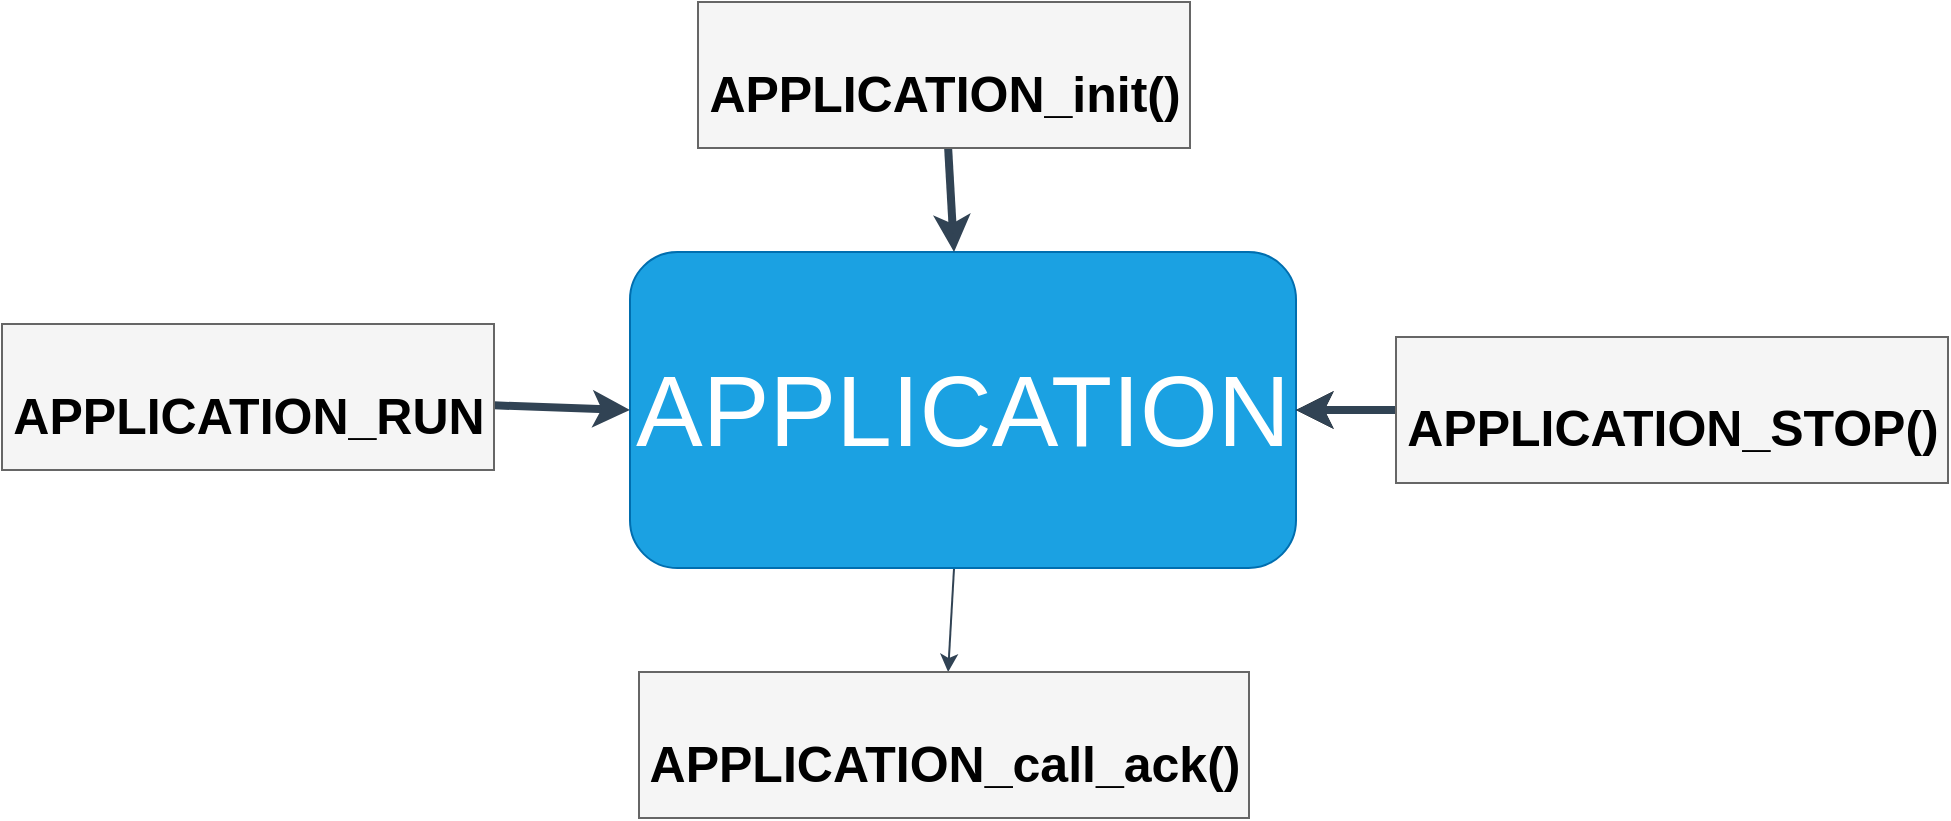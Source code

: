 <mxfile>
    <diagram id="pVl_K2nNj7AUq5h1FIZN" name="APPLICATION_MODULE">
        <mxGraphModel dx="804" dy="166" grid="0" gridSize="10" guides="1" tooltips="1" connect="1" arrows="1" fold="1" page="0" pageScale="1" pageWidth="850" pageHeight="1100" background="#ffffff" math="0" shadow="0">
            <root>
                <mxCell id="0"/>
                <mxCell id="1" parent="0"/>
                <mxCell id="taXM-oCJhDdtLSLZxJ9Q-22" value="" style="edgeStyle=none;html=1;fontColor=#000000;fillColor=#647687;strokeColor=#314354;" parent="1" source="15" target="9oPrn0S446aouoqr-ynn-22" edge="1">
                    <mxGeometry relative="1" as="geometry"/>
                </mxCell>
                <mxCell id="15" value="&lt;font style=&quot;font-size: 50px&quot;&gt;APPLICATION&lt;/font&gt;" style="rounded=1;whiteSpace=wrap;html=1;fillColor=#1ba1e2;fontColor=#ffffff;strokeColor=#006EAF;" parent="1" vertex="1">
                    <mxGeometry x="735" y="652" width="333" height="158" as="geometry"/>
                </mxCell>
                <mxCell id="16" style="edgeStyle=none;rounded=0;html=1;fontSize=25;fontColor=#000000;strokeWidth=4;fillColor=#647687;strokeColor=#314354;" parent="1" source="17" target="15" edge="1">
                    <mxGeometry relative="1" as="geometry"/>
                </mxCell>
                <mxCell id="17" value="&lt;font color=&quot;#000000&quot;&gt;&lt;span style=&quot;font-size: 25px&quot;&gt;&lt;b&gt;APPLICATION_init()&lt;/b&gt;&lt;/span&gt;&lt;/font&gt;" style="text;html=1;align=center;verticalAlign=middle;resizable=0;points=[];autosize=1;strokeColor=#666666;fillColor=#f5f5f5;fontSize=50;fontColor=#333333;" parent="1" vertex="1">
                    <mxGeometry x="769" y="527" width="246" height="73" as="geometry"/>
                </mxCell>
                <mxCell id="18" style="edgeStyle=none;rounded=0;html=1;entryX=0;entryY=0.5;entryDx=0;entryDy=0;fontSize=25;fontColor=#000000;strokeWidth=4;fillColor=#647687;strokeColor=#314354;" parent="1" source="19" target="15" edge="1">
                    <mxGeometry relative="1" as="geometry"/>
                </mxCell>
                <mxCell id="19" value="&lt;font color=&quot;#000000&quot;&gt;&lt;span style=&quot;font-size: 25px&quot;&gt;&lt;b&gt;APPLICATION_RUN&lt;/b&gt;&lt;/span&gt;&lt;/font&gt;" style="text;html=1;align=center;verticalAlign=middle;resizable=0;points=[];autosize=1;strokeColor=#666666;fillColor=#f5f5f5;fontSize=50;fontColor=#333333;" parent="1" vertex="1">
                    <mxGeometry x="421" y="688" width="246" height="73" as="geometry"/>
                </mxCell>
                <mxCell id="20" style="edgeStyle=none;rounded=0;html=1;fontSize=25;fontColor=#000000;strokeWidth=4;" parent="1" source="22" target="15" edge="1">
                    <mxGeometry relative="1" as="geometry"/>
                </mxCell>
                <mxCell id="21" value="" style="edgeStyle=none;rounded=0;html=1;fontSize=25;fontColor=#000000;strokeWidth=4;fillColor=#647687;strokeColor=#314354;" parent="1" source="22" target="15" edge="1">
                    <mxGeometry relative="1" as="geometry"/>
                </mxCell>
                <mxCell id="22" value="&lt;font color=&quot;#000000&quot;&gt;&lt;span style=&quot;font-size: 25px&quot;&gt;&lt;b&gt;APPLICATION_STOP()&lt;/b&gt;&lt;/span&gt;&lt;/font&gt;" style="text;html=1;align=center;verticalAlign=middle;resizable=0;points=[];autosize=1;strokeColor=#666666;fillColor=#f5f5f5;fontSize=50;fontColor=#333333;" parent="1" vertex="1">
                    <mxGeometry x="1118" y="694.5" width="276" height="73" as="geometry"/>
                </mxCell>
                <mxCell id="9oPrn0S446aouoqr-ynn-22" value="&lt;font color=&quot;#000000&quot;&gt;&lt;span style=&quot;font-size: 25px&quot;&gt;&lt;b&gt;APPLICATION_call_ack()&lt;/b&gt;&lt;/span&gt;&lt;/font&gt;" style="text;html=1;align=center;verticalAlign=middle;resizable=0;points=[];autosize=1;strokeColor=#666666;fillColor=#f5f5f5;fontSize=50;fontColor=#333333;" parent="1" vertex="1">
                    <mxGeometry x="739.5" y="862" width="305" height="73" as="geometry"/>
                </mxCell>
            </root>
        </mxGraphModel>
    </diagram>
    <diagram id="IdjmtzWCZh84WVYEiij-" name="APPLICATION FUNS DESCRIPTION">
        <mxGraphModel dx="1604" dy="966" grid="0" gridSize="10" guides="1" tooltips="1" connect="1" arrows="1" fold="1" page="0" pageScale="1" pageWidth="850" pageHeight="1100" background="#ffffff" math="0" shadow="0">
            <root>
                <mxCell id="qwvSfmn6KM1sL0_e8QMi-0"/>
                <mxCell id="qwvSfmn6KM1sL0_e8QMi-1" parent="qwvSfmn6KM1sL0_e8QMi-0"/>
                <mxCell id="qwvSfmn6KM1sL0_e8QMi-2" value="&lt;font color=&quot;#000000&quot; style=&quot;font-size: 25px&quot;&gt;void APPLICATION_init ( void )&lt;/font&gt;" style="text;html=1;align=center;verticalAlign=middle;resizable=0;points=[];autosize=1;strokeColor=none;fillColor=none;" parent="qwvSfmn6KM1sL0_e8QMi-1" vertex="1">
                    <mxGeometry x="-151" y="-19" width="354" height="22" as="geometry"/>
                </mxCell>
                <mxCell id="qwvSfmn6KM1sL0_e8QMi-3" value="void APPLICATION_run ( void )" style="text;html=1;align=center;verticalAlign=middle;resizable=0;points=[];autosize=1;strokeColor=none;fillColor=none;fontSize=25;fontColor=#000000;" parent="qwvSfmn6KM1sL0_e8QMi-1" vertex="1">
                    <mxGeometry x="-147" y="27" width="358" height="34" as="geometry"/>
                </mxCell>
                <mxCell id="qwvSfmn6KM1sL0_e8QMi-4" value="void APPLICATION_stop( void )" style="text;html=1;align=center;verticalAlign=middle;resizable=0;points=[];autosize=1;strokeColor=none;fillColor=none;fontSize=25;fontColor=#000000;" parent="qwvSfmn6KM1sL0_e8QMi-1" vertex="1">
                    <mxGeometry x="-151" y="79" width="362" height="34" as="geometry"/>
                </mxCell>
                <mxCell id="PJISWJXnCo0DOWPGqhHS-0" value="void APPLICATION_call_back( void )" style="text;html=1;align=center;verticalAlign=middle;resizable=0;points=[];autosize=1;strokeColor=none;fillColor=none;fontSize=25;fontColor=#000000;" parent="qwvSfmn6KM1sL0_e8QMi-1" vertex="1">
                    <mxGeometry x="-151" y="131" width="419" height="34" as="geometry"/>
                </mxCell>
            </root>
        </mxGraphModel>
    </diagram>
    <diagram id="9-0ecEzC9DlsU3SKIrWK" name="APPLICATION_init">
        <mxGraphModel dx="1204" dy="566" grid="0" gridSize="10" guides="1" tooltips="1" connect="1" arrows="1" fold="1" page="0" pageScale="1" pageWidth="850" pageHeight="1100" background="#ffffff" math="0" shadow="0">
            <root>
                <mxCell id="DEajQo9CKTnQUe98IB-J-0"/>
                <mxCell id="DEajQo9CKTnQUe98IB-J-1" parent="DEajQo9CKTnQUe98IB-J-0"/>
                <mxCell id="DEajQo9CKTnQUe98IB-J-8" value="" style="edgeStyle=none;html=1;fillColor=#647687;strokeColor=#314354;" parent="DEajQo9CKTnQUe98IB-J-1" source="DEajQo9CKTnQUe98IB-J-2" target="DEajQo9CKTnQUe98IB-J-7" edge="1">
                    <mxGeometry relative="1" as="geometry"/>
                </mxCell>
                <mxCell id="DEajQo9CKTnQUe98IB-J-2" value="START" style="rounded=1;whiteSpace=wrap;html=1;fillColor=#1ba1e2;fontColor=#ffffff;strokeColor=#006EAF;" parent="DEajQo9CKTnQUe98IB-J-1" vertex="1">
                    <mxGeometry x="111" y="10" width="120" height="60" as="geometry"/>
                </mxCell>
                <mxCell id="DEajQo9CKTnQUe98IB-J-12" value="" style="edgeStyle=none;html=1;fillColor=#647687;strokeColor=#314354;" parent="DEajQo9CKTnQUe98IB-J-1" source="DEajQo9CKTnQUe98IB-J-7" target="DEajQo9CKTnQUe98IB-J-11" edge="1">
                    <mxGeometry relative="1" as="geometry"/>
                </mxCell>
                <mxCell id="DEajQo9CKTnQUe98IB-J-7" value="LCD_init ( )" style="rounded=1;whiteSpace=wrap;html=1;fillColor=#1ba1e2;fontColor=#ffffff;strokeColor=#006EAF;" parent="DEajQo9CKTnQUe98IB-J-1" vertex="1">
                    <mxGeometry x="111" y="102" width="120" height="60" as="geometry"/>
                </mxCell>
                <mxCell id="DEajQo9CKTnQUe98IB-J-14" value="" style="edgeStyle=none;html=1;fillColor=#647687;strokeColor=#314354;" parent="DEajQo9CKTnQUe98IB-J-1" source="DEajQo9CKTnQUe98IB-J-11" target="DEajQo9CKTnQUe98IB-J-13" edge="1">
                    <mxGeometry relative="1" as="geometry"/>
                </mxCell>
                <mxCell id="DEajQo9CKTnQUe98IB-J-11" value="KEYPAD_init ( )" style="whiteSpace=wrap;html=1;fillColor=#1ba1e2;strokeColor=#006EAF;fontColor=#ffffff;rounded=1;" parent="DEajQo9CKTnQUe98IB-J-1" vertex="1">
                    <mxGeometry x="111" y="194" width="120" height="60" as="geometry"/>
                </mxCell>
                <mxCell id="DEajQo9CKTnQUe98IB-J-16" value="" style="edgeStyle=none;html=1;fillColor=#647687;strokeColor=#314354;" parent="DEajQo9CKTnQUe98IB-J-1" source="DEajQo9CKTnQUe98IB-J-13" target="DEajQo9CKTnQUe98IB-J-15" edge="1">
                    <mxGeometry relative="1" as="geometry"/>
                </mxCell>
                <mxCell id="DEajQo9CKTnQUe98IB-J-13" value="TIMER_init()" style="whiteSpace=wrap;html=1;fillColor=#1ba1e2;strokeColor=#006EAF;fontColor=#ffffff;rounded=1;" parent="DEajQo9CKTnQUe98IB-J-1" vertex="1">
                    <mxGeometry x="111" y="305" width="120" height="60" as="geometry"/>
                </mxCell>
                <mxCell id="qrz_30wE5a626XoJJ-B8-1" value="" style="edgeStyle=none;html=1;fillColor=#647687;strokeColor=#314354;" parent="DEajQo9CKTnQUe98IB-J-1" source="DEajQo9CKTnQUe98IB-J-15" target="qrz_30wE5a626XoJJ-B8-0" edge="1">
                    <mxGeometry relative="1" as="geometry"/>
                </mxCell>
                <mxCell id="DEajQo9CKTnQUe98IB-J-15" value="TIMER_set_tick_value()" style="whiteSpace=wrap;html=1;fillColor=#1ba1e2;strokeColor=#006EAF;fontColor=#ffffff;rounded=1;" parent="DEajQo9CKTnQUe98IB-J-1" vertex="1">
                    <mxGeometry x="97.5" y="403" width="147" height="60" as="geometry"/>
                </mxCell>
                <mxCell id="qrz_30wE5a626XoJJ-B8-3" value="" style="edgeStyle=none;html=1;fillColor=#647687;strokeColor=#314354;" parent="DEajQo9CKTnQUe98IB-J-1" source="qrz_30wE5a626XoJJ-B8-0" target="qrz_30wE5a626XoJJ-B8-2" edge="1">
                    <mxGeometry relative="1" as="geometry"/>
                </mxCell>
                <mxCell id="qrz_30wE5a626XoJJ-B8-0" value="TIMER_set_call_back_ISR()" style="whiteSpace=wrap;html=1;fillColor=#1ba1e2;strokeColor=#006EAF;fontColor=#ffffff;rounded=1;" parent="DEajQo9CKTnQUe98IB-J-1" vertex="1">
                    <mxGeometry x="83" y="504" width="176" height="60" as="geometry"/>
                </mxCell>
                <mxCell id="qrz_30wE5a626XoJJ-B8-2" value="END" style="whiteSpace=wrap;html=1;fillColor=#1ba1e2;strokeColor=#006EAF;fontColor=#ffffff;rounded=1;" parent="DEajQo9CKTnQUe98IB-J-1" vertex="1">
                    <mxGeometry x="83" y="598" width="176" height="60" as="geometry"/>
                </mxCell>
            </root>
        </mxGraphModel>
    </diagram>
    <diagram id="QWFo79b15YE1BTTciqa9" name="APPLICATION_run">
        <mxGraphModel dx="2004" dy="566" grid="0" gridSize="10" guides="1" tooltips="1" connect="1" arrows="1" fold="1" page="0" pageScale="1" pageWidth="850" pageHeight="1100" background="#ffffff" math="0" shadow="0">
            <root>
                <mxCell id="M9MBL556OO1B1Fl4TMW_-0"/>
                <mxCell id="M9MBL556OO1B1Fl4TMW_-1" parent="M9MBL556OO1B1Fl4TMW_-0"/>
                <mxCell id="M9MBL556OO1B1Fl4TMW_-4" value="" style="edgeStyle=none;html=1;" parent="M9MBL556OO1B1Fl4TMW_-1" source="M9MBL556OO1B1Fl4TMW_-2" edge="1">
                    <mxGeometry relative="1" as="geometry">
                        <mxPoint x="146" y="127" as="targetPoint"/>
                    </mxGeometry>
                </mxCell>
                <mxCell id="0UAVqkyqsbaPLmaj89Xz-1" value="" style="edgeStyle=none;html=1;fillColor=#647687;strokeColor=#314354;" parent="M9MBL556OO1B1Fl4TMW_-1" source="M9MBL556OO1B1Fl4TMW_-2" target="0UAVqkyqsbaPLmaj89Xz-0" edge="1">
                    <mxGeometry relative="1" as="geometry"/>
                </mxCell>
                <mxCell id="M9MBL556OO1B1Fl4TMW_-2" value="START" style="rounded=1;whiteSpace=wrap;html=1;fillColor=#1ba1e2;fontColor=#ffffff;strokeColor=#006EAF;" parent="M9MBL556OO1B1Fl4TMW_-1" vertex="1">
                    <mxGeometry x="86" y="19" width="120" height="60" as="geometry"/>
                </mxCell>
                <mxCell id="0UAVqkyqsbaPLmaj89Xz-3" value="" style="edgeStyle=none;html=1;fillColor=#647687;strokeColor=#314354;" parent="M9MBL556OO1B1Fl4TMW_-1" source="0UAVqkyqsbaPLmaj89Xz-0" target="0UAVqkyqsbaPLmaj89Xz-2" edge="1">
                    <mxGeometry relative="1" as="geometry"/>
                </mxCell>
                <mxCell id="0UAVqkyqsbaPLmaj89Xz-11" value="" style="edgeStyle=none;html=1;fontColor=#000000;fillColor=#647687;strokeColor=#314354;" parent="M9MBL556OO1B1Fl4TMW_-1" source="0UAVqkyqsbaPLmaj89Xz-0" target="0UAVqkyqsbaPLmaj89Xz-10" edge="1">
                    <mxGeometry relative="1" as="geometry"/>
                </mxCell>
                <mxCell id="0UAVqkyqsbaPLmaj89Xz-0" value="if &lt;br&gt;(G_counter &amp;gt; LCD_CHECK_TIME)" style="rhombus;whiteSpace=wrap;html=1;fillColor=#1ba1e2;strokeColor=#006EAF;fontColor=#ffffff;rounded=1;" parent="M9MBL556OO1B1Fl4TMW_-1" vertex="1">
                    <mxGeometry x="37" y="114" width="223" height="156" as="geometry"/>
                </mxCell>
                <mxCell id="0UAVqkyqsbaPLmaj89Xz-5" value="" style="edgeStyle=none;html=1;fillColor=#647687;strokeColor=#314354;" parent="M9MBL556OO1B1Fl4TMW_-1" source="0UAVqkyqsbaPLmaj89Xz-2" target="0UAVqkyqsbaPLmaj89Xz-4" edge="1">
                    <mxGeometry relative="1" as="geometry"/>
                </mxCell>
                <mxCell id="0UAVqkyqsbaPLmaj89Xz-9" value="" style="edgeStyle=none;html=1;fontColor=#000000;fillColor=#647687;strokeColor=#314354;" parent="M9MBL556OO1B1Fl4TMW_-1" source="0UAVqkyqsbaPLmaj89Xz-2" target="0UAVqkyqsbaPLmaj89Xz-8" edge="1">
                    <mxGeometry relative="1" as="geometry"/>
                </mxCell>
                <mxCell id="0UAVqkyqsbaPLmaj89Xz-2" value="if &lt;br&gt;(G_counter &amp;gt; KEYPAD_CHECK_TIME)" style="rhombus;whiteSpace=wrap;html=1;fillColor=#1ba1e2;strokeColor=#006EAF;fontColor=#ffffff;rounded=1;" parent="M9MBL556OO1B1Fl4TMW_-1" vertex="1">
                    <mxGeometry x="22" y="320" width="248" height="188" as="geometry"/>
                </mxCell>
                <mxCell id="0UAVqkyqsbaPLmaj89Xz-4" value="SLEEP TILL NEXT TICK" style="whiteSpace=wrap;html=1;fillColor=#1ba1e2;strokeColor=#006EAF;fontColor=#ffffff;rounded=1;" parent="M9MBL556OO1B1Fl4TMW_-1" vertex="1">
                    <mxGeometry x="97" y="1000" width="120" height="60" as="geometry"/>
                </mxCell>
                <mxCell id="0UAVqkyqsbaPLmaj89Xz-6" value="&lt;font color=&quot;#000000&quot;&gt;NO&lt;/font&gt;" style="text;html=1;align=center;verticalAlign=middle;resizable=0;points=[];autosize=1;strokeColor=none;fillColor=none;" parent="M9MBL556OO1B1Fl4TMW_-1" vertex="1">
                    <mxGeometry x="116" y="530" width="28" height="18" as="geometry"/>
                </mxCell>
                <mxCell id="0UAVqkyqsbaPLmaj89Xz-7" value="&lt;font color=&quot;#000000&quot;&gt;NO&lt;/font&gt;" style="text;html=1;align=center;verticalAlign=middle;resizable=0;points=[];autosize=1;strokeColor=none;fillColor=none;" parent="M9MBL556OO1B1Fl4TMW_-1" vertex="1">
                    <mxGeometry x="112" y="281" width="28" height="18" as="geometry"/>
                </mxCell>
                <mxCell id="j_fgFJuxl-BHrtcl-JQv-1" value="" style="edgeStyle=none;html=1;fontColor=#000000;" parent="M9MBL556OO1B1Fl4TMW_-1" source="0UAVqkyqsbaPLmaj89Xz-8" edge="1">
                    <mxGeometry relative="1" as="geometry">
                        <mxPoint x="-219" y="417" as="targetPoint"/>
                    </mxGeometry>
                </mxCell>
                <mxCell id="j_fgFJuxl-BHrtcl-JQv-3" value="" style="edgeStyle=none;html=1;fontColor=#000000;fillColor=#647687;strokeColor=#314354;" parent="M9MBL556OO1B1Fl4TMW_-1" source="0UAVqkyqsbaPLmaj89Xz-8" target="j_fgFJuxl-BHrtcl-JQv-2" edge="1">
                    <mxGeometry relative="1" as="geometry"/>
                </mxCell>
                <mxCell id="0UAVqkyqsbaPLmaj89Xz-8" value="KEYPAD_run_periodic()" style="whiteSpace=wrap;html=1;fillColor=#1ba1e2;strokeColor=#006EAF;fontColor=#ffffff;rounded=1;" parent="M9MBL556OO1B1Fl4TMW_-1" vertex="1">
                    <mxGeometry x="-162" y="387" width="142" height="60" as="geometry"/>
                </mxCell>
                <mxCell id="0UAVqkyqsbaPLmaj89Xz-14" style="edgeStyle=none;html=1;fontColor=#000000;fillColor=#647687;strokeColor=#314354;" parent="M9MBL556OO1B1Fl4TMW_-1" source="0UAVqkyqsbaPLmaj89Xz-10" edge="1">
                    <mxGeometry relative="1" as="geometry">
                        <mxPoint x="148" y="272" as="targetPoint"/>
                        <Array as="points">
                            <mxPoint x="-184" y="192"/>
                            <mxPoint x="-184" y="272"/>
                        </Array>
                    </mxGeometry>
                </mxCell>
                <mxCell id="0UAVqkyqsbaPLmaj89Xz-10" value="LCD_run_periodic()" style="whiteSpace=wrap;html=1;fillColor=#1ba1e2;strokeColor=#006EAF;fontColor=#ffffff;rounded=1;" parent="M9MBL556OO1B1Fl4TMW_-1" vertex="1">
                    <mxGeometry x="-156" y="162" width="120" height="60" as="geometry"/>
                </mxCell>
                <mxCell id="0UAVqkyqsbaPLmaj89Xz-13" value="&lt;font color=&quot;#000000&quot;&gt;YES&lt;/font&gt;" style="text;html=1;align=center;verticalAlign=middle;resizable=0;points=[];autosize=1;strokeColor=none;fillColor=none;" parent="M9MBL556OO1B1Fl4TMW_-1" vertex="1">
                    <mxGeometry x="-7" y="162" width="34" height="18" as="geometry"/>
                </mxCell>
                <mxCell id="0UAVqkyqsbaPLmaj89Xz-17" value="&lt;font color=&quot;#000000&quot;&gt;YES&lt;/font&gt;" style="text;html=1;align=center;verticalAlign=middle;resizable=0;points=[];autosize=1;strokeColor=none;fillColor=none;" parent="M9MBL556OO1B1Fl4TMW_-1" vertex="1">
                    <mxGeometry x="-19" y="393" width="34" height="18" as="geometry"/>
                </mxCell>
                <mxCell id="j_fgFJuxl-BHrtcl-JQv-4" style="edgeStyle=none;html=1;fontColor=#000000;fillColor=#647687;strokeColor=#314354;" parent="M9MBL556OO1B1Fl4TMW_-1" source="j_fgFJuxl-BHrtcl-JQv-2" edge="1">
                    <mxGeometry relative="1" as="geometry">
                        <mxPoint x="148" y="519" as="targetPoint"/>
                        <Array as="points">
                            <mxPoint x="-335" y="510"/>
                        </Array>
                    </mxGeometry>
                </mxCell>
                <mxCell id="j_fgFJuxl-BHrtcl-JQv-8" style="edgeStyle=none;html=1;fontColor=#000000;entryX=0.5;entryY=0;entryDx=0;entryDy=0;fillColor=#647687;strokeColor=#314354;" parent="M9MBL556OO1B1Fl4TMW_-1" source="j_fgFJuxl-BHrtcl-JQv-2" target="j_fgFJuxl-BHrtcl-JQv-6" edge="1">
                    <mxGeometry relative="1" as="geometry">
                        <mxPoint x="-514.8" y="414" as="targetPoint"/>
                        <Array as="points">
                            <mxPoint x="-509" y="414"/>
                        </Array>
                    </mxGeometry>
                </mxCell>
                <mxCell id="j_fgFJuxl-BHrtcl-JQv-2" value="IF&lt;br&gt;&amp;nbsp;(KEYPAD_check_for_pressed_button)&amp;nbsp;" style="rhombus;whiteSpace=wrap;html=1;fillColor=#1ba1e2;strokeColor=#006EAF;fontColor=#ffffff;rounded=1;" parent="M9MBL556OO1B1Fl4TMW_-1" vertex="1">
                    <mxGeometry x="-471" y="352.5" width="271" height="123" as="geometry"/>
                </mxCell>
                <mxCell id="j_fgFJuxl-BHrtcl-JQv-5" value="&lt;font color=&quot;#000000&quot;&gt;NO&lt;/font&gt;" style="text;html=1;align=center;verticalAlign=middle;resizable=0;points=[];autosize=1;strokeColor=none;fillColor=none;" parent="M9MBL556OO1B1Fl4TMW_-1" vertex="1">
                    <mxGeometry x="-327" y="479" width="28" height="18" as="geometry"/>
                </mxCell>
                <mxCell id="j_fgFJuxl-BHrtcl-JQv-11" value="" style="edgeStyle=none;html=1;fontColor=#000000;fillColor=#647687;strokeColor=#314354;" parent="M9MBL556OO1B1Fl4TMW_-1" source="j_fgFJuxl-BHrtcl-JQv-6" target="j_fgFJuxl-BHrtcl-JQv-10" edge="1">
                    <mxGeometry relative="1" as="geometry"/>
                </mxCell>
                <mxCell id="j_fgFJuxl-BHrtcl-JQv-6" value="KEYPAD_get_pressed_button" style="whiteSpace=wrap;html=1;fillColor=#1ba1e2;strokeColor=#006EAF;fontColor=#ffffff;rounded=1;" parent="M9MBL556OO1B1Fl4TMW_-1" vertex="1">
                    <mxGeometry x="-646" y="564" width="270" height="60" as="geometry"/>
                </mxCell>
                <mxCell id="j_fgFJuxl-BHrtcl-JQv-9" value="&lt;font color=&quot;#000000&quot;&gt;YES&lt;/font&gt;" style="text;html=1;align=center;verticalAlign=middle;resizable=0;points=[];autosize=1;strokeColor=none;fillColor=none;" parent="M9MBL556OO1B1Fl4TMW_-1" vertex="1">
                    <mxGeometry x="-505" y="393" width="34" height="18" as="geometry"/>
                </mxCell>
                <mxCell id="j_fgFJuxl-BHrtcl-JQv-13" value="" style="edgeStyle=none;html=1;fontColor=#000000;fillColor=#647687;strokeColor=#314354;" parent="M9MBL556OO1B1Fl4TMW_-1" source="j_fgFJuxl-BHrtcl-JQv-10" target="j_fgFJuxl-BHrtcl-JQv-12" edge="1">
                    <mxGeometry relative="1" as="geometry"/>
                </mxCell>
                <mxCell id="j_fgFJuxl-BHrtcl-JQv-10" value="Map pressed button to char" style="whiteSpace=wrap;html=1;fillColor=#1ba1e2;strokeColor=#006EAF;fontColor=#ffffff;rounded=1;" parent="M9MBL556OO1B1Fl4TMW_-1" vertex="1">
                    <mxGeometry x="-646" y="704" width="270" height="60" as="geometry"/>
                </mxCell>
                <mxCell id="j_fgFJuxl-BHrtcl-JQv-15" value="" style="edgeStyle=none;html=1;fontColor=#000000;fillColor=#647687;strokeColor=#314354;" parent="M9MBL556OO1B1Fl4TMW_-1" source="j_fgFJuxl-BHrtcl-JQv-12" edge="1">
                    <mxGeometry relative="1" as="geometry">
                        <mxPoint x="161" y="967" as="targetPoint"/>
                        <Array as="points">
                            <mxPoint x="-511" y="967"/>
                        </Array>
                    </mxGeometry>
                </mxCell>
                <mxCell id="j_fgFJuxl-BHrtcl-JQv-12" value="LCD_write_char(Mapped_char)" style="whiteSpace=wrap;html=1;fillColor=#1ba1e2;strokeColor=#006EAF;fontColor=#ffffff;rounded=1;" parent="M9MBL556OO1B1Fl4TMW_-1" vertex="1">
                    <mxGeometry x="-646" y="844" width="270" height="60" as="geometry"/>
                </mxCell>
            </root>
        </mxGraphModel>
    </diagram>
    <diagram id="rwM0R4rUwIfMzhF4adE3" name="APPLICATION CALL BACK">
        <mxGraphModel dx="1604" dy="566" grid="0" gridSize="10" guides="1" tooltips="1" connect="1" arrows="1" fold="1" page="0" pageScale="1" pageWidth="850" pageHeight="1100" background="#ffffff" math="0" shadow="0">
            <root>
                <mxCell id="8OSWmLZUzsUVuA5Xs83e-0"/>
                <mxCell id="8OSWmLZUzsUVuA5Xs83e-1" parent="8OSWmLZUzsUVuA5Xs83e-0"/>
                <mxCell id="ii3CLnTBXukVP1V6Zlir-2" value="" style="edgeStyle=none;html=1;fontColor=#000000;fillColor=#647687;strokeColor=#314354;" parent="8OSWmLZUzsUVuA5Xs83e-1" source="ii3CLnTBXukVP1V6Zlir-0" target="ii3CLnTBXukVP1V6Zlir-1" edge="1">
                    <mxGeometry relative="1" as="geometry"/>
                </mxCell>
                <mxCell id="ii3CLnTBXukVP1V6Zlir-0" value="START" style="rounded=1;whiteSpace=wrap;html=1;fontColor=#ffffff;fillColor=#1ba1e2;strokeColor=#006EAF;" parent="8OSWmLZUzsUVuA5Xs83e-1" vertex="1">
                    <mxGeometry x="101" y="31" width="120" height="60" as="geometry"/>
                </mxCell>
                <mxCell id="ii3CLnTBXukVP1V6Zlir-4" value="" style="edgeStyle=none;html=1;fontColor=#000000;fillColor=#647687;strokeColor=#314354;" parent="8OSWmLZUzsUVuA5Xs83e-1" source="ii3CLnTBXukVP1V6Zlir-1" target="ii3CLnTBXukVP1V6Zlir-3" edge="1">
                    <mxGeometry relative="1" as="geometry"/>
                </mxCell>
                <mxCell id="ii3CLnTBXukVP1V6Zlir-1" value="G_counter ++" style="whiteSpace=wrap;html=1;fillColor=#1ba1e2;strokeColor=#006EAF;fontColor=#ffffff;rounded=1;" parent="8OSWmLZUzsUVuA5Xs83e-1" vertex="1">
                    <mxGeometry x="101" y="147" width="120" height="60" as="geometry"/>
                </mxCell>
                <mxCell id="ii3CLnTBXukVP1V6Zlir-5" style="edgeStyle=none;html=1;fontColor=#000000;" parent="8OSWmLZUzsUVuA5Xs83e-1" source="ii3CLnTBXukVP1V6Zlir-3" edge="1">
                    <mxGeometry relative="1" as="geometry">
                        <mxPoint x="90.0" y="331" as="targetPoint"/>
                    </mxGeometry>
                </mxCell>
                <mxCell id="ii3CLnTBXukVP1V6Zlir-7" value="" style="edgeStyle=none;html=1;fontColor=#000000;fillColor=#647687;strokeColor=#314354;" parent="8OSWmLZUzsUVuA5Xs83e-1" source="ii3CLnTBXukVP1V6Zlir-3" target="ii3CLnTBXukVP1V6Zlir-6" edge="1">
                    <mxGeometry relative="1" as="geometry"/>
                </mxCell>
                <mxCell id="ii3CLnTBXukVP1V6Zlir-9" value="" style="edgeStyle=none;html=1;fontColor=#000000;fillColor=#647687;strokeColor=#314354;" parent="8OSWmLZUzsUVuA5Xs83e-1" source="ii3CLnTBXukVP1V6Zlir-3" target="ii3CLnTBXukVP1V6Zlir-8" edge="1">
                    <mxGeometry relative="1" as="geometry"/>
                </mxCell>
                <mxCell id="ii3CLnTBXukVP1V6Zlir-3" value="if&amp;nbsp;&lt;br&gt;(G_counter &amp;gt; threshold )" style="rhombus;whiteSpace=wrap;html=1;fillColor=#1ba1e2;strokeColor=#006EAF;fontColor=#ffffff;rounded=1;" parent="8OSWmLZUzsUVuA5Xs83e-1" vertex="1">
                    <mxGeometry x="68.5" y="261" width="185" height="132" as="geometry"/>
                </mxCell>
                <mxCell id="ii3CLnTBXukVP1V6Zlir-6" value="END" style="whiteSpace=wrap;html=1;fillColor=#1ba1e2;strokeColor=#006EAF;fontColor=#ffffff;rounded=1;" parent="8OSWmLZUzsUVuA5Xs83e-1" vertex="1">
                    <mxGeometry x="96" y="460" width="120" height="60" as="geometry"/>
                </mxCell>
                <mxCell id="ii3CLnTBXukVP1V6Zlir-8" value="RESET G_counter" style="whiteSpace=wrap;html=1;fillColor=#1ba1e2;strokeColor=#006EAF;fontColor=#ffffff;rounded=1;" parent="8OSWmLZUzsUVuA5Xs83e-1" vertex="1">
                    <mxGeometry x="-105" y="300" width="120" height="60" as="geometry"/>
                </mxCell>
            </root>
        </mxGraphModel>
    </diagram>
    <diagram id="bJhoI5Q9EaXXbATE9Fye" name="APPLICATION_ stop">
        <mxGraphModel dx="1204" dy="566" grid="0" gridSize="10" guides="1" tooltips="1" connect="1" arrows="1" fold="1" page="0" pageScale="1" pageWidth="850" pageHeight="1100" background="#ffffff" math="0" shadow="0">
            <root>
                <mxCell id="cd6D5PtrGfE5C6VMa17W-0"/>
                <mxCell id="cd6D5PtrGfE5C6VMa17W-1" parent="cd6D5PtrGfE5C6VMa17W-0"/>
                <mxCell id="cd6D5PtrGfE5C6VMa17W-4" value="" style="edgeStyle=none;html=1;fontColor=#000000;fillColor=#647687;strokeColor=#314354;" parent="cd6D5PtrGfE5C6VMa17W-1" source="cd6D5PtrGfE5C6VMa17W-2" target="cd6D5PtrGfE5C6VMa17W-3" edge="1">
                    <mxGeometry relative="1" as="geometry"/>
                </mxCell>
                <mxCell id="cd6D5PtrGfE5C6VMa17W-2" value="START" style="rounded=1;whiteSpace=wrap;html=1;fontColor=#ffffff;fillColor=#1ba1e2;strokeColor=#006EAF;" parent="cd6D5PtrGfE5C6VMa17W-1" vertex="1">
                    <mxGeometry x="113" y="45" width="120" height="60" as="geometry"/>
                </mxCell>
                <mxCell id="cd6D5PtrGfE5C6VMa17W-6" value="" style="edgeStyle=none;html=1;fontColor=#000000;fillColor=#647687;strokeColor=#314354;" parent="cd6D5PtrGfE5C6VMa17W-1" source="cd6D5PtrGfE5C6VMa17W-3" target="cd6D5PtrGfE5C6VMa17W-5" edge="1">
                    <mxGeometry relative="1" as="geometry"/>
                </mxCell>
                <mxCell id="cd6D5PtrGfE5C6VMa17W-3" value="TIMER_stop()" style="whiteSpace=wrap;html=1;fillColor=#1ba1e2;strokeColor=#006EAF;fontColor=#ffffff;rounded=1;" parent="cd6D5PtrGfE5C6VMa17W-1" vertex="1">
                    <mxGeometry x="113" y="185" width="120" height="60" as="geometry"/>
                </mxCell>
                <mxCell id="cd6D5PtrGfE5C6VMa17W-5" value="end" style="whiteSpace=wrap;html=1;fillColor=#1ba1e2;strokeColor=#006EAF;fontColor=#ffffff;rounded=1;" parent="cd6D5PtrGfE5C6VMa17W-1" vertex="1">
                    <mxGeometry x="113" y="325" width="120" height="60" as="geometry"/>
                </mxCell>
            </root>
        </mxGraphModel>
    </diagram>
</mxfile>